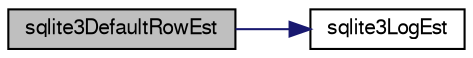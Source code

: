 digraph "sqlite3DefaultRowEst"
{
  edge [fontname="FreeSans",fontsize="10",labelfontname="FreeSans",labelfontsize="10"];
  node [fontname="FreeSans",fontsize="10",shape=record];
  rankdir="LR";
  Node494125 [label="sqlite3DefaultRowEst",height=0.2,width=0.4,color="black", fillcolor="grey75", style="filled", fontcolor="black"];
  Node494125 -> Node494126 [color="midnightblue",fontsize="10",style="solid",fontname="FreeSans"];
  Node494126 [label="sqlite3LogEst",height=0.2,width=0.4,color="black", fillcolor="white", style="filled",URL="$sqlite3_8c.html#a14c7d015bfd3d4a869739b9e6139c84f"];
}
